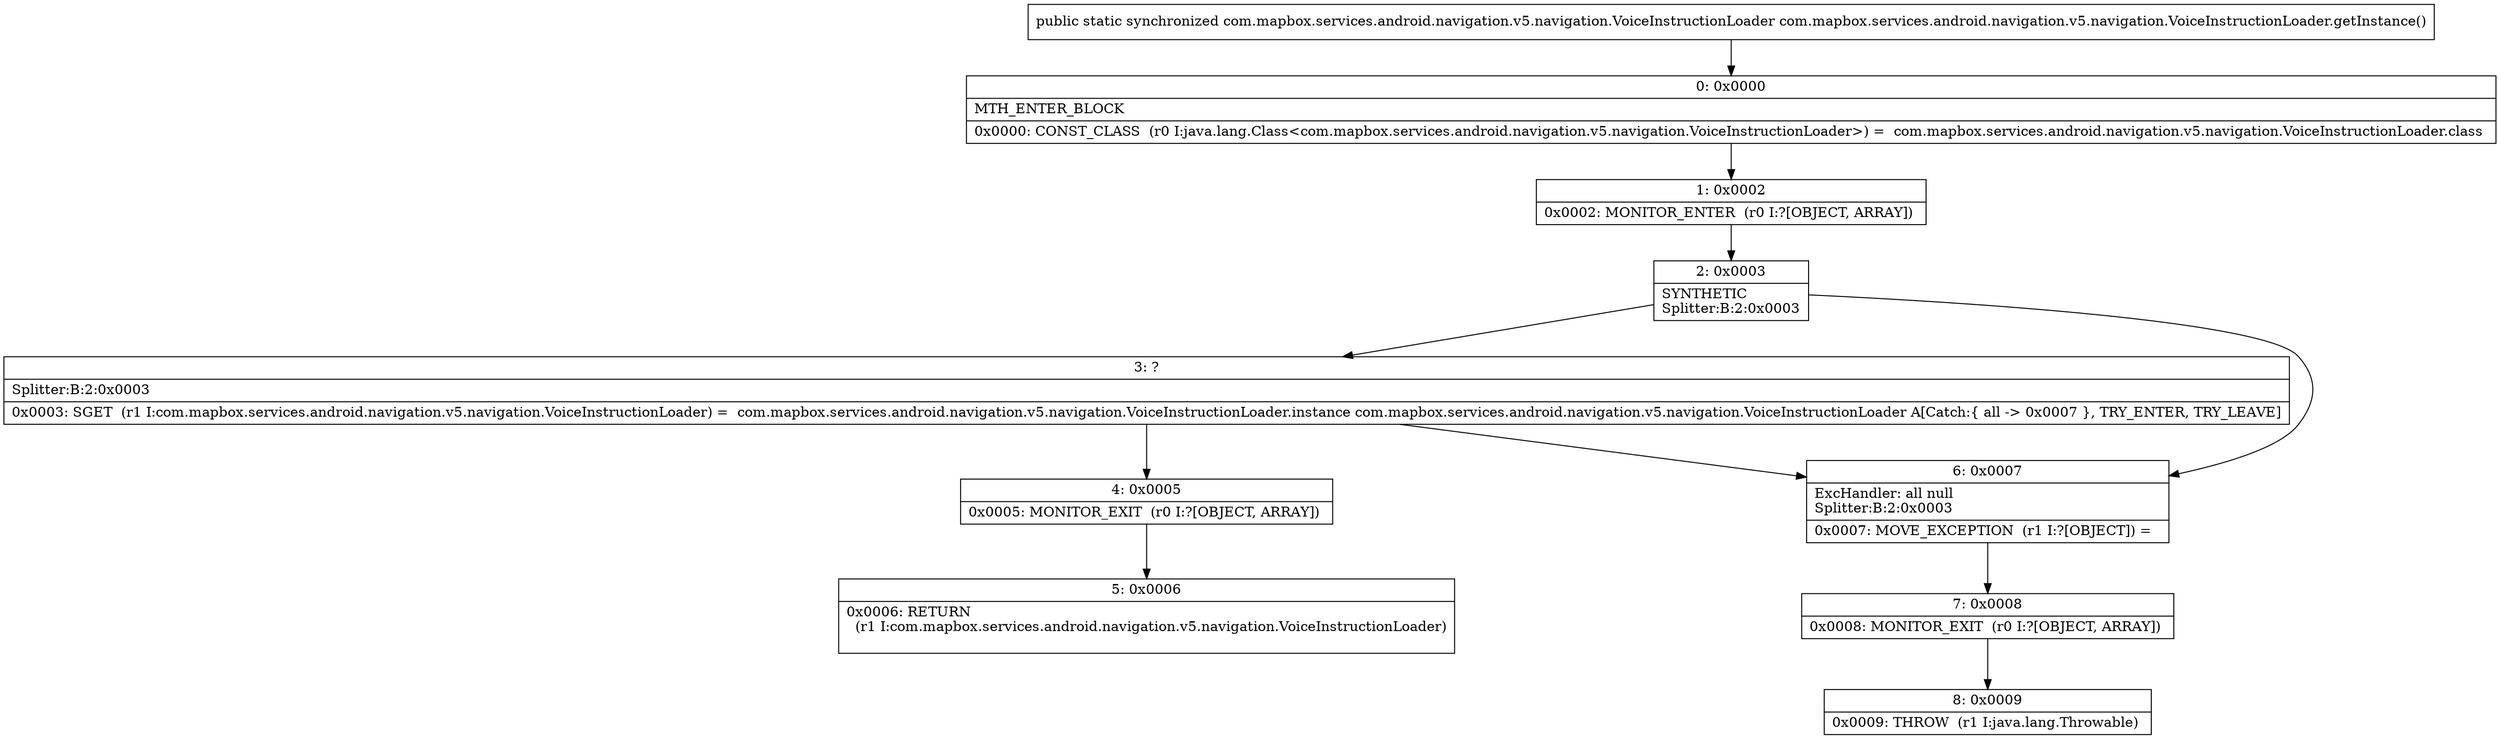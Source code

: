 digraph "CFG forcom.mapbox.services.android.navigation.v5.navigation.VoiceInstructionLoader.getInstance()Lcom\/mapbox\/services\/android\/navigation\/v5\/navigation\/VoiceInstructionLoader;" {
Node_0 [shape=record,label="{0\:\ 0x0000|MTH_ENTER_BLOCK\l|0x0000: CONST_CLASS  (r0 I:java.lang.Class\<com.mapbox.services.android.navigation.v5.navigation.VoiceInstructionLoader\>) =  com.mapbox.services.android.navigation.v5.navigation.VoiceInstructionLoader.class \l}"];
Node_1 [shape=record,label="{1\:\ 0x0002|0x0002: MONITOR_ENTER  (r0 I:?[OBJECT, ARRAY]) \l}"];
Node_2 [shape=record,label="{2\:\ 0x0003|SYNTHETIC\lSplitter:B:2:0x0003\l}"];
Node_3 [shape=record,label="{3\:\ ?|Splitter:B:2:0x0003\l|0x0003: SGET  (r1 I:com.mapbox.services.android.navigation.v5.navigation.VoiceInstructionLoader) =  com.mapbox.services.android.navigation.v5.navigation.VoiceInstructionLoader.instance com.mapbox.services.android.navigation.v5.navigation.VoiceInstructionLoader A[Catch:\{ all \-\> 0x0007 \}, TRY_ENTER, TRY_LEAVE]\l}"];
Node_4 [shape=record,label="{4\:\ 0x0005|0x0005: MONITOR_EXIT  (r0 I:?[OBJECT, ARRAY]) \l}"];
Node_5 [shape=record,label="{5\:\ 0x0006|0x0006: RETURN  \l  (r1 I:com.mapbox.services.android.navigation.v5.navigation.VoiceInstructionLoader)\l \l}"];
Node_6 [shape=record,label="{6\:\ 0x0007|ExcHandler: all null\lSplitter:B:2:0x0003\l|0x0007: MOVE_EXCEPTION  (r1 I:?[OBJECT]) =  \l}"];
Node_7 [shape=record,label="{7\:\ 0x0008|0x0008: MONITOR_EXIT  (r0 I:?[OBJECT, ARRAY]) \l}"];
Node_8 [shape=record,label="{8\:\ 0x0009|0x0009: THROW  (r1 I:java.lang.Throwable) \l}"];
MethodNode[shape=record,label="{public static synchronized com.mapbox.services.android.navigation.v5.navigation.VoiceInstructionLoader com.mapbox.services.android.navigation.v5.navigation.VoiceInstructionLoader.getInstance() }"];
MethodNode -> Node_0;
Node_0 -> Node_1;
Node_1 -> Node_2;
Node_2 -> Node_3;
Node_2 -> Node_6;
Node_3 -> Node_4;
Node_3 -> Node_6;
Node_4 -> Node_5;
Node_6 -> Node_7;
Node_7 -> Node_8;
}

